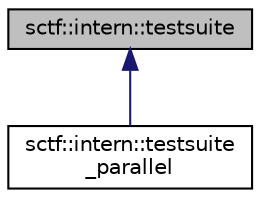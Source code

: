 digraph "sctf::intern::testsuite"
{
  edge [fontname="Helvetica",fontsize="10",labelfontname="Helvetica",labelfontsize="10"];
  node [fontname="Helvetica",fontsize="10",shape=record];
  Node0 [label="sctf::intern::testsuite",height=0.2,width=0.4,color="black", fillcolor="grey75", style="filled", fontcolor="black"];
  Node0 -> Node1 [dir="back",color="midnightblue",fontsize="10",style="solid",fontname="Helvetica"];
  Node1 [label="sctf::intern::testsuite\l_parallel",height=0.2,width=0.4,color="black", fillcolor="white", style="filled",URL="$classsctf_1_1intern_1_1testsuite__parallel.html"];
}
